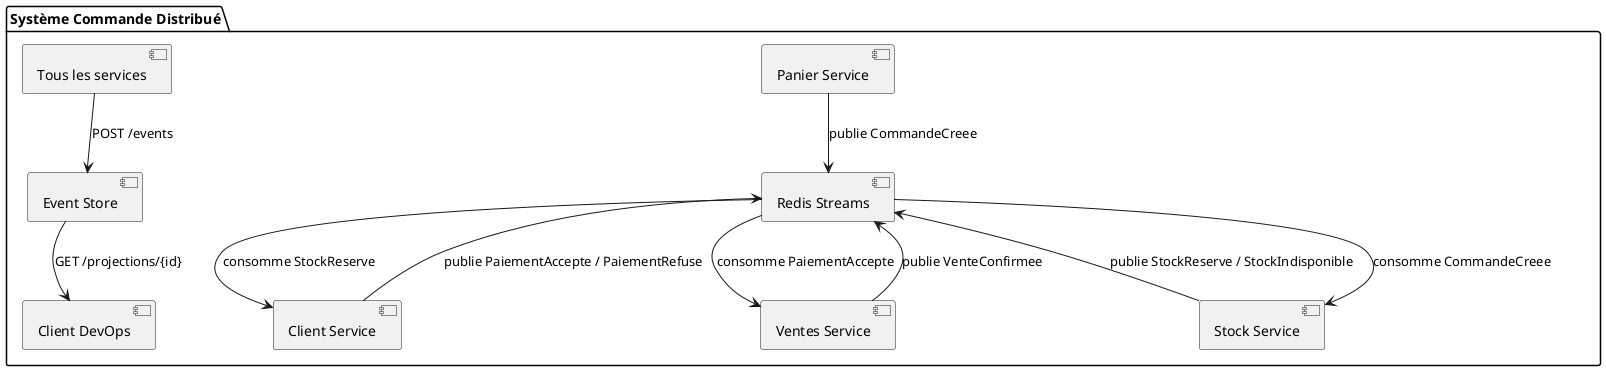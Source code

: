 @startuml
package "Système Commande Distribué" {
    [Panier Service] --> [Redis Streams] : publie CommandeCreee
    [Redis Streams] --> [Stock Service] : consomme CommandeCreee
    [Stock Service] --> [Redis Streams] : publie StockReserve / StockIndisponible
    [Redis Streams] --> [Client Service] : consomme StockReserve
    [Client Service] --> [Redis Streams] : publie PaiementAccepte / PaiementRefuse
    [Redis Streams] --> [Ventes Service] : consomme PaiementAccepte
    [Ventes Service] --> [Redis Streams] : publie VenteConfirmee
    [Tous les services] --> [Event Store] : POST /events
    [Event Store] --> [Client DevOps] : GET /projections/{id}
}
@enduml
